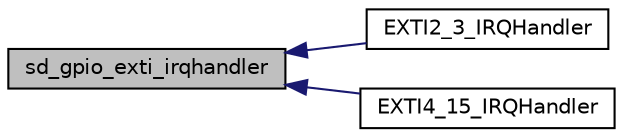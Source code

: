 digraph "sd_gpio_exti_irqhandler"
{
  edge [fontname="Helvetica",fontsize="10",labelfontname="Helvetica",labelfontsize="10"];
  node [fontname="Helvetica",fontsize="10",shape=record];
  rankdir="LR";
  Node1 [label="sd_gpio_exti_irqhandler",height=0.2,width=0.4,color="black", fillcolor="grey75", style="filled", fontcolor="black"];
  Node1 -> Node2 [dir="back",color="midnightblue",fontsize="10",style="solid",fontname="Helvetica"];
  Node2 [label="EXTI2_3_IRQHandler",height=0.2,width=0.4,color="black", fillcolor="white", style="filled",URL="$group___s_d___interrupt___functions.html#gae00a10bd0f2f4c129c84120e78ad4382",tooltip="External Interrupt Handler This function handles EXTI line 2 and 3 interrupts. "];
  Node1 -> Node3 [dir="back",color="midnightblue",fontsize="10",style="solid",fontname="Helvetica"];
  Node3 [label="EXTI4_15_IRQHandler",height=0.2,width=0.4,color="black", fillcolor="white", style="filled",URL="$group___s_d___interrupt___functions.html#ga3595b205bdfadf55a525f2d4f438d122",tooltip="External Interrupt Handler This function handles EXTI line 4 to 15 interrupts. "];
}
